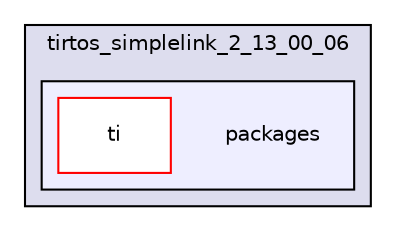 digraph "packages" {
  compound=true
  node [ fontsize="10", fontname="Helvetica"];
  edge [ labelfontsize="10", labelfontname="Helvetica"];
  subgraph clusterdir_b7f13d33c9ff829e41eca277e5b10f32 {
    graph [ bgcolor="#ddddee", pencolor="black", label="tirtos_simplelink_2_13_00_06" fontname="Helvetica", fontsize="10", URL="dir_b7f13d33c9ff829e41eca277e5b10f32.html"]
  subgraph clusterdir_914ef8c92054fbd19b873011105ec041 {
    graph [ bgcolor="#eeeeff", pencolor="black", label="" URL="dir_914ef8c92054fbd19b873011105ec041.html"];
    dir_914ef8c92054fbd19b873011105ec041 [shape=plaintext label="packages"];
    dir_abd11468e5a5b51896344ba99410f96c [shape=box label="ti" color="red" fillcolor="white" style="filled" URL="dir_abd11468e5a5b51896344ba99410f96c.html"];
  }
  }
}
